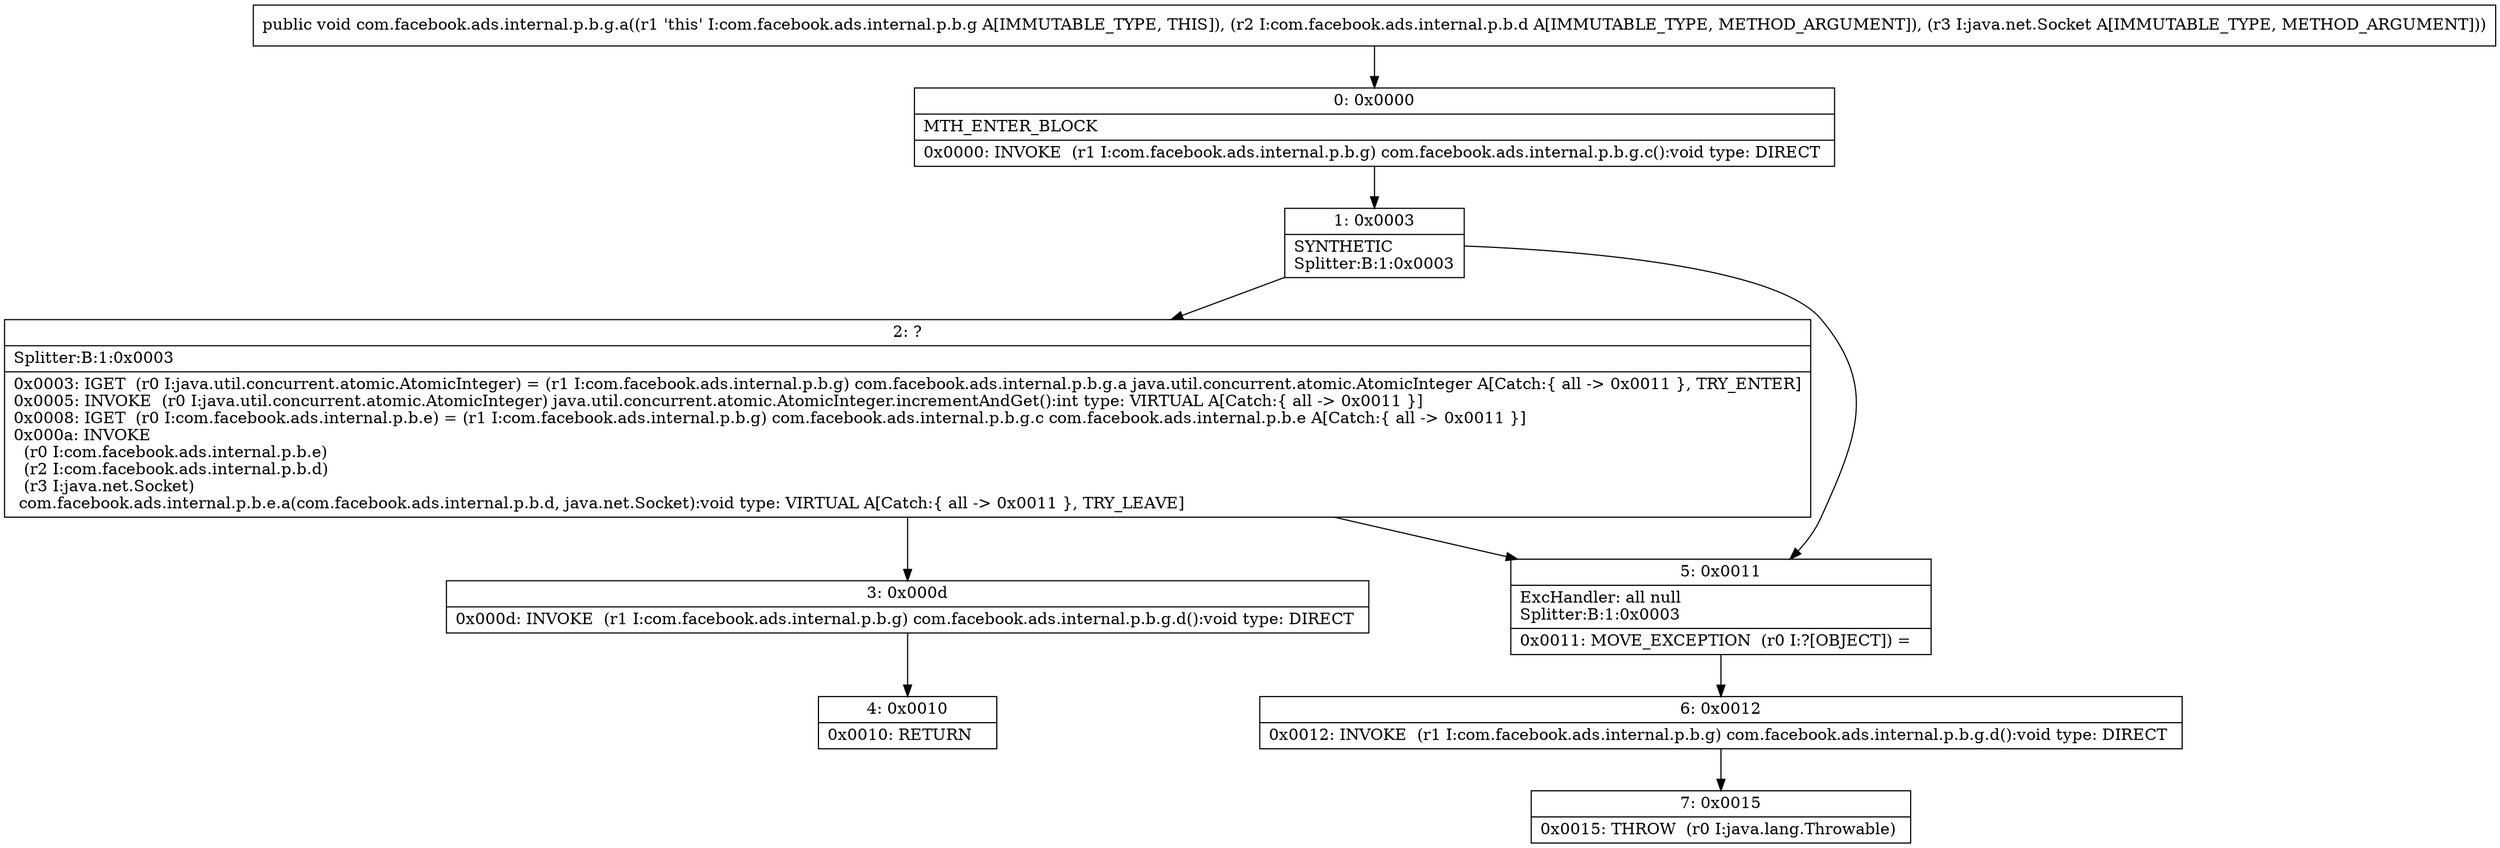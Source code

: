 digraph "CFG forcom.facebook.ads.internal.p.b.g.a(Lcom\/facebook\/ads\/internal\/p\/b\/d;Ljava\/net\/Socket;)V" {
Node_0 [shape=record,label="{0\:\ 0x0000|MTH_ENTER_BLOCK\l|0x0000: INVOKE  (r1 I:com.facebook.ads.internal.p.b.g) com.facebook.ads.internal.p.b.g.c():void type: DIRECT \l}"];
Node_1 [shape=record,label="{1\:\ 0x0003|SYNTHETIC\lSplitter:B:1:0x0003\l}"];
Node_2 [shape=record,label="{2\:\ ?|Splitter:B:1:0x0003\l|0x0003: IGET  (r0 I:java.util.concurrent.atomic.AtomicInteger) = (r1 I:com.facebook.ads.internal.p.b.g) com.facebook.ads.internal.p.b.g.a java.util.concurrent.atomic.AtomicInteger A[Catch:\{ all \-\> 0x0011 \}, TRY_ENTER]\l0x0005: INVOKE  (r0 I:java.util.concurrent.atomic.AtomicInteger) java.util.concurrent.atomic.AtomicInteger.incrementAndGet():int type: VIRTUAL A[Catch:\{ all \-\> 0x0011 \}]\l0x0008: IGET  (r0 I:com.facebook.ads.internal.p.b.e) = (r1 I:com.facebook.ads.internal.p.b.g) com.facebook.ads.internal.p.b.g.c com.facebook.ads.internal.p.b.e A[Catch:\{ all \-\> 0x0011 \}]\l0x000a: INVOKE  \l  (r0 I:com.facebook.ads.internal.p.b.e)\l  (r2 I:com.facebook.ads.internal.p.b.d)\l  (r3 I:java.net.Socket)\l com.facebook.ads.internal.p.b.e.a(com.facebook.ads.internal.p.b.d, java.net.Socket):void type: VIRTUAL A[Catch:\{ all \-\> 0x0011 \}, TRY_LEAVE]\l}"];
Node_3 [shape=record,label="{3\:\ 0x000d|0x000d: INVOKE  (r1 I:com.facebook.ads.internal.p.b.g) com.facebook.ads.internal.p.b.g.d():void type: DIRECT \l}"];
Node_4 [shape=record,label="{4\:\ 0x0010|0x0010: RETURN   \l}"];
Node_5 [shape=record,label="{5\:\ 0x0011|ExcHandler: all null\lSplitter:B:1:0x0003\l|0x0011: MOVE_EXCEPTION  (r0 I:?[OBJECT]) =  \l}"];
Node_6 [shape=record,label="{6\:\ 0x0012|0x0012: INVOKE  (r1 I:com.facebook.ads.internal.p.b.g) com.facebook.ads.internal.p.b.g.d():void type: DIRECT \l}"];
Node_7 [shape=record,label="{7\:\ 0x0015|0x0015: THROW  (r0 I:java.lang.Throwable) \l}"];
MethodNode[shape=record,label="{public void com.facebook.ads.internal.p.b.g.a((r1 'this' I:com.facebook.ads.internal.p.b.g A[IMMUTABLE_TYPE, THIS]), (r2 I:com.facebook.ads.internal.p.b.d A[IMMUTABLE_TYPE, METHOD_ARGUMENT]), (r3 I:java.net.Socket A[IMMUTABLE_TYPE, METHOD_ARGUMENT])) }"];
MethodNode -> Node_0;
Node_0 -> Node_1;
Node_1 -> Node_2;
Node_1 -> Node_5;
Node_2 -> Node_3;
Node_2 -> Node_5;
Node_3 -> Node_4;
Node_5 -> Node_6;
Node_6 -> Node_7;
}

